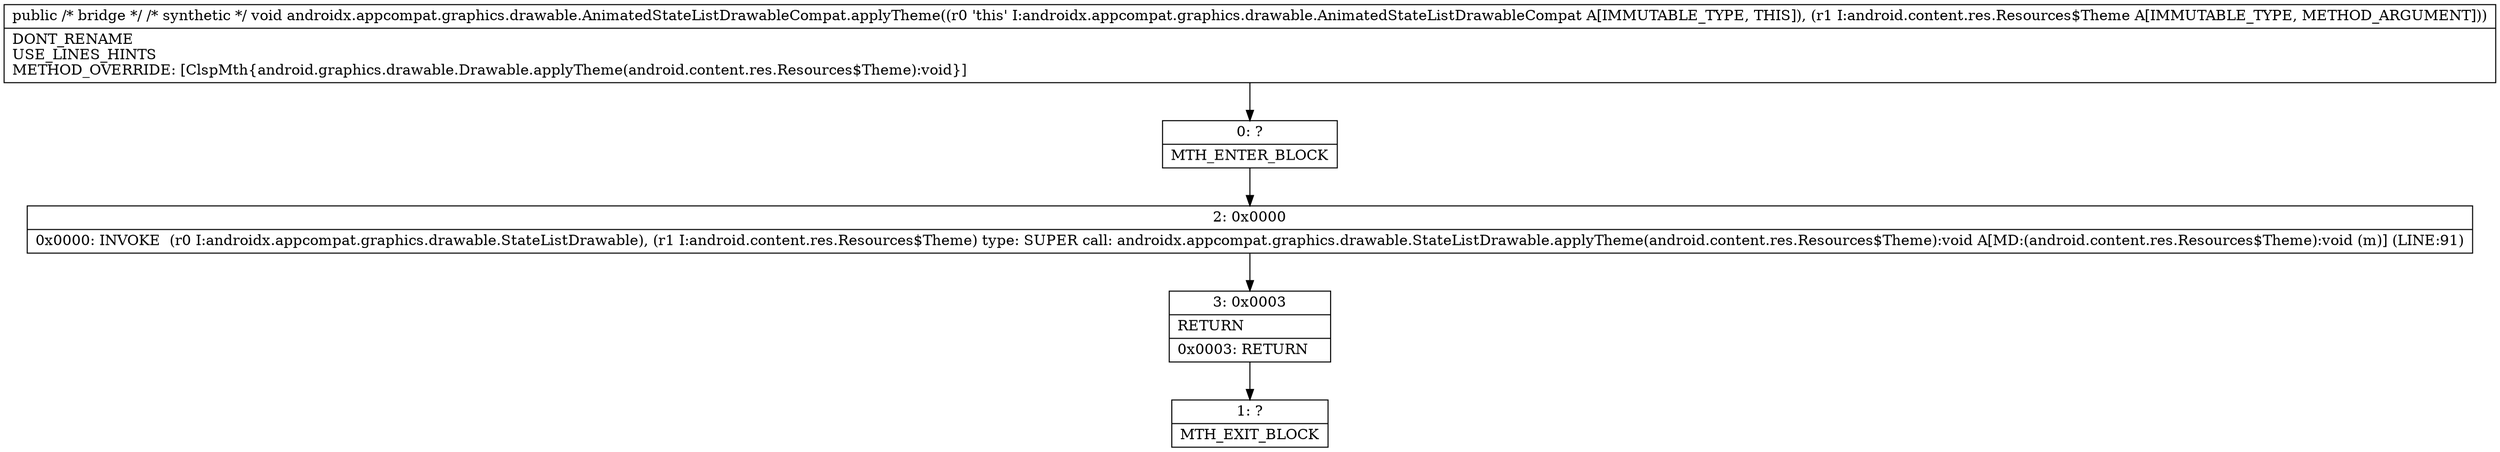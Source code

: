digraph "CFG forandroidx.appcompat.graphics.drawable.AnimatedStateListDrawableCompat.applyTheme(Landroid\/content\/res\/Resources$Theme;)V" {
Node_0 [shape=record,label="{0\:\ ?|MTH_ENTER_BLOCK\l}"];
Node_2 [shape=record,label="{2\:\ 0x0000|0x0000: INVOKE  (r0 I:androidx.appcompat.graphics.drawable.StateListDrawable), (r1 I:android.content.res.Resources$Theme) type: SUPER call: androidx.appcompat.graphics.drawable.StateListDrawable.applyTheme(android.content.res.Resources$Theme):void A[MD:(android.content.res.Resources$Theme):void (m)] (LINE:91)\l}"];
Node_3 [shape=record,label="{3\:\ 0x0003|RETURN\l|0x0003: RETURN   \l}"];
Node_1 [shape=record,label="{1\:\ ?|MTH_EXIT_BLOCK\l}"];
MethodNode[shape=record,label="{public \/* bridge *\/ \/* synthetic *\/ void androidx.appcompat.graphics.drawable.AnimatedStateListDrawableCompat.applyTheme((r0 'this' I:androidx.appcompat.graphics.drawable.AnimatedStateListDrawableCompat A[IMMUTABLE_TYPE, THIS]), (r1 I:android.content.res.Resources$Theme A[IMMUTABLE_TYPE, METHOD_ARGUMENT]))  | DONT_RENAME\lUSE_LINES_HINTS\lMETHOD_OVERRIDE: [ClspMth\{android.graphics.drawable.Drawable.applyTheme(android.content.res.Resources$Theme):void\}]\l}"];
MethodNode -> Node_0;Node_0 -> Node_2;
Node_2 -> Node_3;
Node_3 -> Node_1;
}


